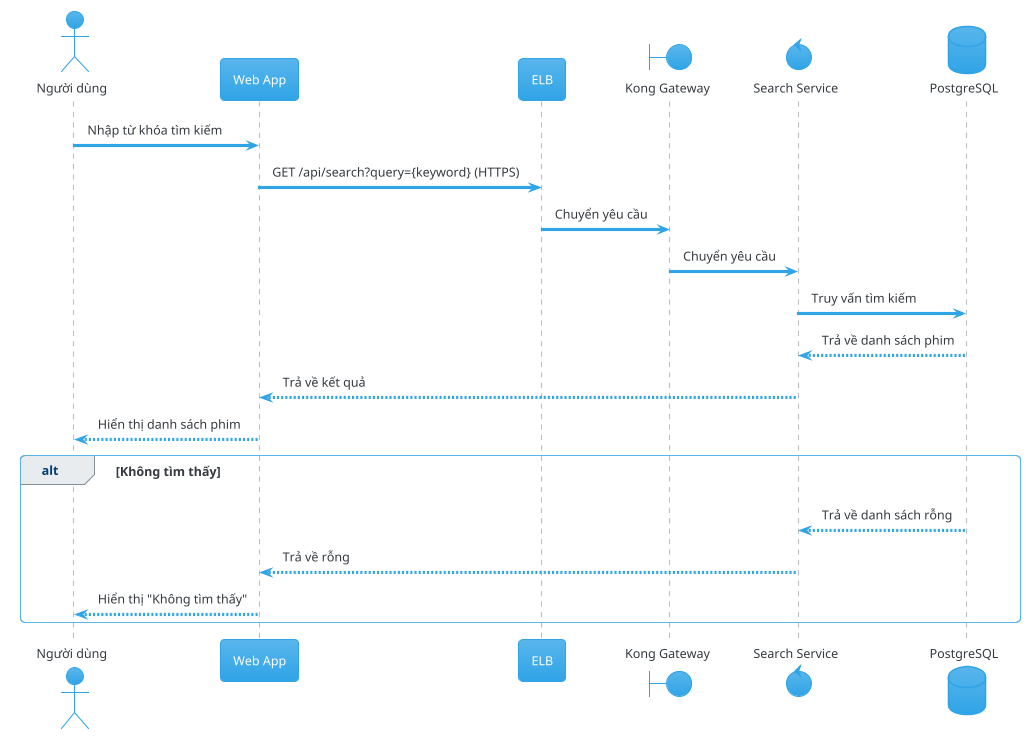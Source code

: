 @startuml
!theme cerulean

actor "Người dùng" as User
participant "Web App" as FE
participant "ELB" as ELB
boundary "Kong Gateway" as KG
control "Search Service" as SRS
database "PostgreSQL" as PG

User -> FE: Nhập từ khóa tìm kiếm
FE -> ELB: GET /api/search?query={keyword} (HTTPS)
ELB -> KG: Chuyển yêu cầu
KG -> SRS: Chuyển yêu cầu
SRS -> PG: Truy vấn tìm kiếm
PG --> SRS: Trả về danh sách phim
SRS --> FE: Trả về kết quả
FE --> User: Hiển thị danh sách phim

alt Không tìm thấy
    PG --> SRS: Trả về danh sách rỗng
    SRS --> FE: Trả về rỗng
    FE --> User: Hiển thị "Không tìm thấy"
end alt

@enduml
